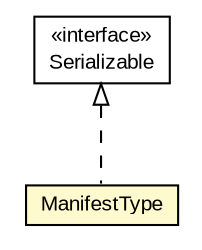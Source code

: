 #!/usr/local/bin/dot
#
# Class diagram 
# Generated by UMLGraph version R5_6-24-gf6e263 (http://www.umlgraph.org/)
#

digraph G {
	edge [fontname="arial",fontsize=10,labelfontname="arial",labelfontsize=10];
	node [fontname="arial",fontsize=10,shape=plaintext];
	nodesep=0.25;
	ranksep=0.5;
	// eu.europa.esig.jaxb.xmldsig.ManifestType
	c423299 [label=<<table title="eu.europa.esig.jaxb.xmldsig.ManifestType" border="0" cellborder="1" cellspacing="0" cellpadding="2" port="p" bgcolor="lemonChiffon" href="./ManifestType.html">
		<tr><td><table border="0" cellspacing="0" cellpadding="1">
<tr><td align="center" balign="center"> ManifestType </td></tr>
		</table></td></tr>
		</table>>, URL="./ManifestType.html", fontname="arial", fontcolor="black", fontsize=10.0];
	//eu.europa.esig.jaxb.xmldsig.ManifestType implements java.io.Serializable
	c423479:p -> c423299:p [dir=back,arrowtail=empty,style=dashed];
	// java.io.Serializable
	c423479 [label=<<table title="java.io.Serializable" border="0" cellborder="1" cellspacing="0" cellpadding="2" port="p" href="http://java.sun.com/j2se/1.4.2/docs/api/java/io/Serializable.html">
		<tr><td><table border="0" cellspacing="0" cellpadding="1">
<tr><td align="center" balign="center"> &#171;interface&#187; </td></tr>
<tr><td align="center" balign="center"> Serializable </td></tr>
		</table></td></tr>
		</table>>, URL="http://java.sun.com/j2se/1.4.2/docs/api/java/io/Serializable.html", fontname="arial", fontcolor="black", fontsize=10.0];
}

